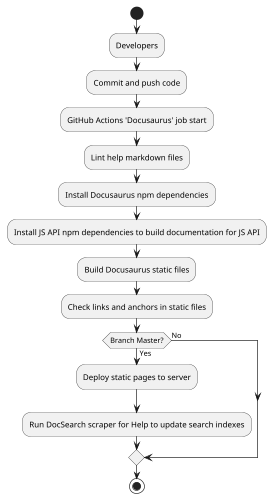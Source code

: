 @startuml
scale 800*500
start
:Developers;
:Commit and push code;
:GitHub Actions 'Docusaurus' job start;
:Lint help markdown files;
:Install Docusaurus npm dependencies;
:Install JS API npm dependencies to build documentation for JS API;
:Build Docusaurus static files;
:Check links and anchors in static files;
if (Branch Master?) then (Yes)
:Deploy static pages to server;
:Run DocSearch scraper for Help to update search indexes;
else (No)
endif
stop
@enduml
